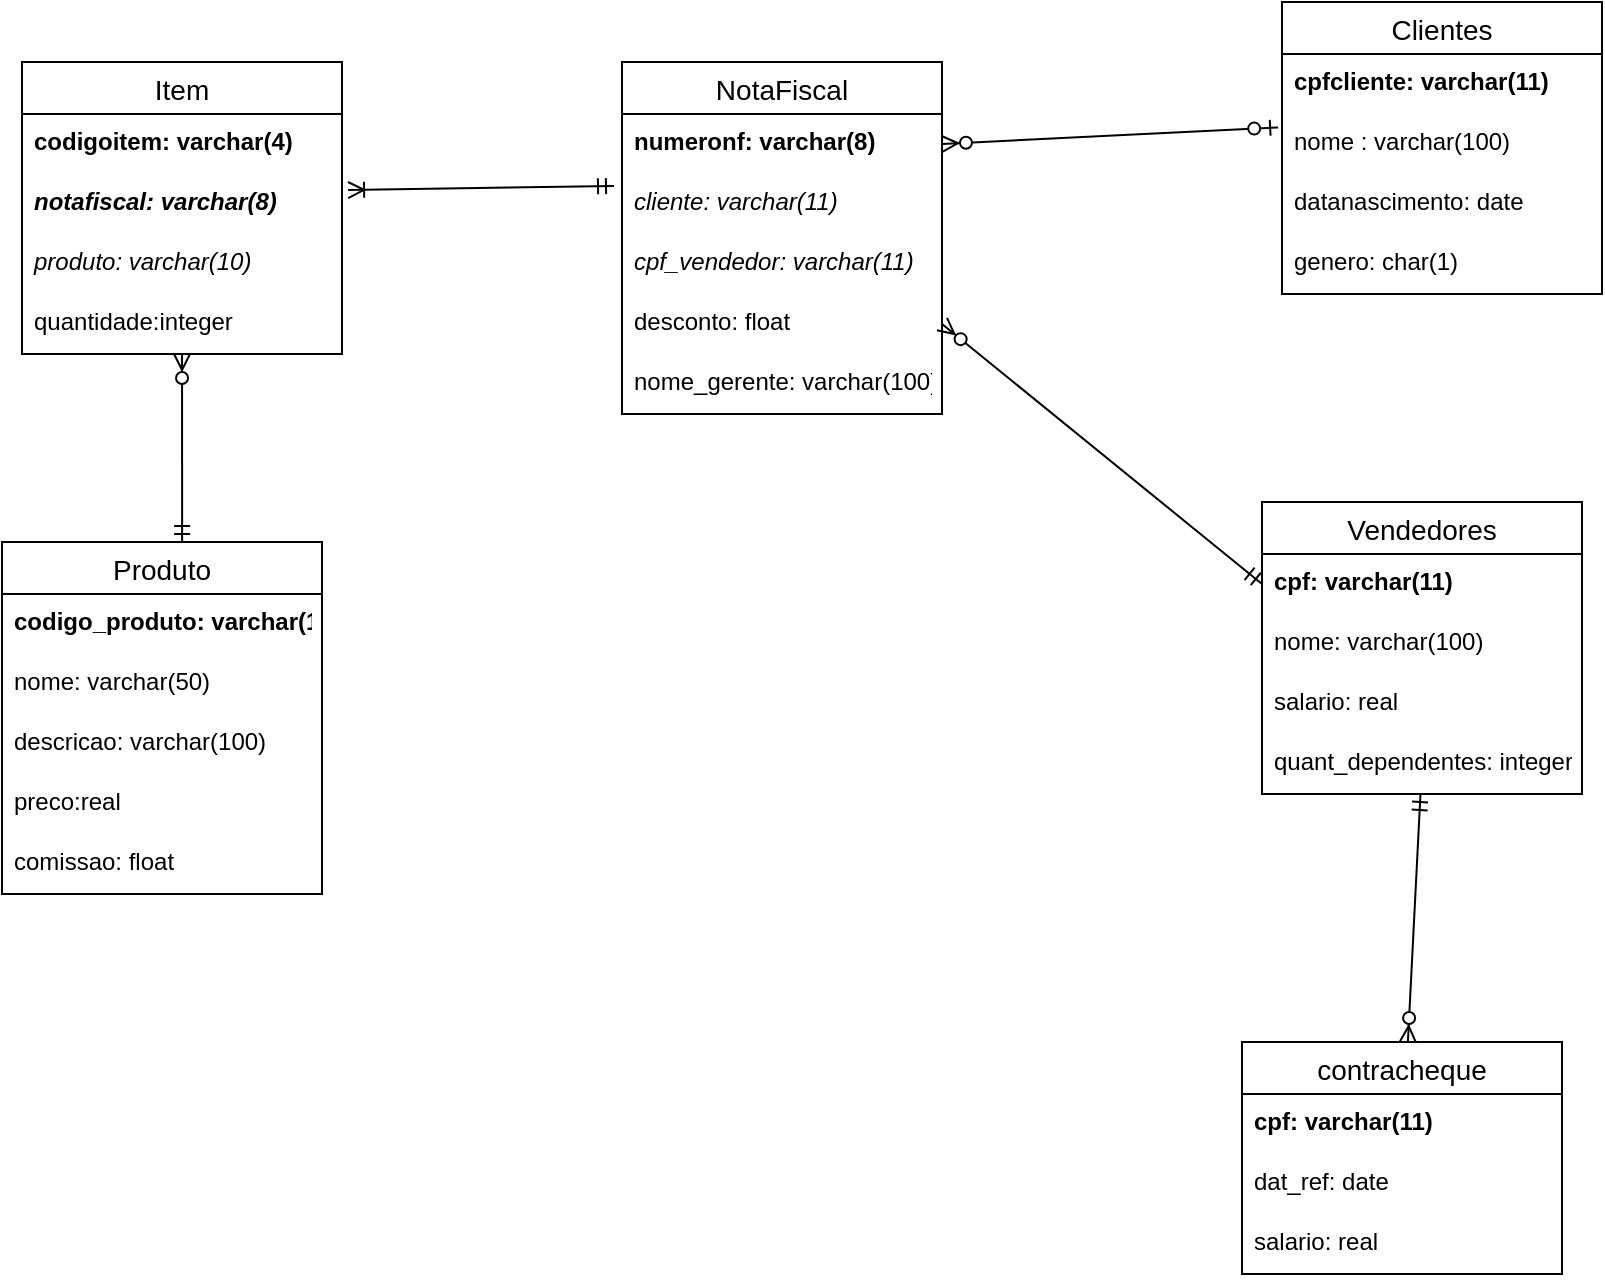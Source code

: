 <mxfile version="15.2.7" type="device"><diagram id="1UqodRJUmIszSwC_Yz-H" name="Página-1"><mxGraphModel dx="1662" dy="800" grid="1" gridSize="10" guides="1" tooltips="1" connect="1" arrows="1" fold="1" page="1" pageScale="1" pageWidth="827" pageHeight="1169" math="0" shadow="0"><root><mxCell id="0"/><mxCell id="1" parent="0"/><mxCell id="3DOTURx61ERf75SsH8OE-1" value="Clientes" style="swimlane;fontStyle=0;childLayout=stackLayout;horizontal=1;startSize=26;horizontalStack=0;resizeParent=1;resizeParentMax=0;resizeLast=0;collapsible=1;marginBottom=0;align=center;fontSize=14;" parent="1" vertex="1"><mxGeometry x="700" y="20" width="160" height="146" as="geometry"/></mxCell><mxCell id="3DOTURx61ERf75SsH8OE-2" value="cpfcliente: varchar(11)" style="text;strokeColor=none;fillColor=none;spacingLeft=4;spacingRight=4;overflow=hidden;rotatable=0;points=[[0,0.5],[1,0.5]];portConstraint=eastwest;fontSize=12;fontStyle=1" parent="3DOTURx61ERf75SsH8OE-1" vertex="1"><mxGeometry y="26" width="160" height="30" as="geometry"/></mxCell><mxCell id="3DOTURx61ERf75SsH8OE-3" value="nome : varchar(100)" style="text;strokeColor=none;fillColor=none;spacingLeft=4;spacingRight=4;overflow=hidden;rotatable=0;points=[[0,0.5],[1,0.5]];portConstraint=eastwest;fontSize=12;" parent="3DOTURx61ERf75SsH8OE-1" vertex="1"><mxGeometry y="56" width="160" height="30" as="geometry"/></mxCell><mxCell id="3DOTURx61ERf75SsH8OE-4" value="datanascimento: date" style="text;strokeColor=none;fillColor=none;spacingLeft=4;spacingRight=4;overflow=hidden;rotatable=0;points=[[0,0.5],[1,0.5]];portConstraint=eastwest;fontSize=12;" parent="3DOTURx61ERf75SsH8OE-1" vertex="1"><mxGeometry y="86" width="160" height="30" as="geometry"/></mxCell><mxCell id="3DOTURx61ERf75SsH8OE-47" value="genero: char(1)" style="text;strokeColor=none;fillColor=none;spacingLeft=4;spacingRight=4;overflow=hidden;rotatable=0;points=[[0,0.5],[1,0.5]];portConstraint=eastwest;fontSize=12;" parent="3DOTURx61ERf75SsH8OE-1" vertex="1"><mxGeometry y="116" width="160" height="30" as="geometry"/></mxCell><mxCell id="3DOTURx61ERf75SsH8OE-5" value="NotaFiscal" style="swimlane;fontStyle=0;childLayout=stackLayout;horizontal=1;startSize=26;horizontalStack=0;resizeParent=1;resizeParentMax=0;resizeLast=0;collapsible=1;marginBottom=0;align=center;fontSize=14;" parent="1" vertex="1"><mxGeometry x="370" y="50" width="160" height="176" as="geometry"/></mxCell><mxCell id="3DOTURx61ERf75SsH8OE-6" value="numeronf: varchar(8)" style="text;strokeColor=none;fillColor=none;spacingLeft=4;spacingRight=4;overflow=hidden;rotatable=0;points=[[0,0.5],[1,0.5]];portConstraint=eastwest;fontSize=12;fontStyle=1" parent="3DOTURx61ERf75SsH8OE-5" vertex="1"><mxGeometry y="26" width="160" height="30" as="geometry"/></mxCell><mxCell id="3DOTURx61ERf75SsH8OE-7" value="cliente: varchar(11)" style="text;strokeColor=none;fillColor=none;spacingLeft=4;spacingRight=4;overflow=hidden;rotatable=0;points=[[0,0.5],[1,0.5]];portConstraint=eastwest;fontSize=12;fontStyle=2" parent="3DOTURx61ERf75SsH8OE-5" vertex="1"><mxGeometry y="56" width="160" height="30" as="geometry"/></mxCell><mxCell id="3DOTURx61ERf75SsH8OE-8" value="cpf_vendedor: varchar(11)" style="text;strokeColor=none;fillColor=none;spacingLeft=4;spacingRight=4;overflow=hidden;rotatable=0;points=[[0,0.5],[1,0.5]];portConstraint=eastwest;fontSize=12;fontStyle=2" parent="3DOTURx61ERf75SsH8OE-5" vertex="1"><mxGeometry y="86" width="160" height="30" as="geometry"/></mxCell><mxCell id="efNVkt1l4iuSYuPqZu3Y-14" value="desconto: float" style="text;strokeColor=none;fillColor=none;spacingLeft=4;spacingRight=4;overflow=hidden;rotatable=0;points=[[0,0.5],[1,0.5]];portConstraint=eastwest;fontSize=12;" vertex="1" parent="3DOTURx61ERf75SsH8OE-5"><mxGeometry y="116" width="160" height="30" as="geometry"/></mxCell><mxCell id="efNVkt1l4iuSYuPqZu3Y-15" value="nome_gerente: varchar(100)" style="text;strokeColor=none;fillColor=none;spacingLeft=4;spacingRight=4;overflow=hidden;rotatable=0;points=[[0,0.5],[1,0.5]];portConstraint=eastwest;fontSize=12;" vertex="1" parent="3DOTURx61ERf75SsH8OE-5"><mxGeometry y="146" width="160" height="30" as="geometry"/></mxCell><mxCell id="3DOTURx61ERf75SsH8OE-9" value="Item" style="swimlane;fontStyle=0;childLayout=stackLayout;horizontal=1;startSize=26;horizontalStack=0;resizeParent=1;resizeParentMax=0;resizeLast=0;collapsible=1;marginBottom=0;align=center;fontSize=14;" parent="1" vertex="1"><mxGeometry x="70" y="50" width="160" height="146" as="geometry"/></mxCell><mxCell id="3DOTURx61ERf75SsH8OE-11" value="codigoitem: varchar(4)" style="text;strokeColor=none;fillColor=none;spacingLeft=4;spacingRight=4;overflow=hidden;rotatable=0;points=[[0,0.5],[1,0.5]];portConstraint=eastwest;fontSize=12;fontStyle=1" parent="3DOTURx61ERf75SsH8OE-9" vertex="1"><mxGeometry y="26" width="160" height="30" as="geometry"/></mxCell><mxCell id="3DOTURx61ERf75SsH8OE-10" value="notafiscal: varchar(8)" style="text;strokeColor=none;fillColor=none;spacingLeft=4;spacingRight=4;overflow=hidden;rotatable=0;points=[[0,0.5],[1,0.5]];portConstraint=eastwest;fontSize=12;fontStyle=3" parent="3DOTURx61ERf75SsH8OE-9" vertex="1"><mxGeometry y="56" width="160" height="30" as="geometry"/></mxCell><mxCell id="3DOTURx61ERf75SsH8OE-12" value="produto: varchar(10)" style="text;strokeColor=none;fillColor=none;spacingLeft=4;spacingRight=4;overflow=hidden;rotatable=0;points=[[0,0.5],[1,0.5]];portConstraint=eastwest;fontSize=12;fontStyle=2" parent="3DOTURx61ERf75SsH8OE-9" vertex="1"><mxGeometry y="86" width="160" height="30" as="geometry"/></mxCell><mxCell id="3DOTURx61ERf75SsH8OE-44" value="quantidade:integer" style="text;strokeColor=none;fillColor=none;spacingLeft=4;spacingRight=4;overflow=hidden;rotatable=0;points=[[0,0.5],[1,0.5]];portConstraint=eastwest;fontSize=12;" parent="3DOTURx61ERf75SsH8OE-9" vertex="1"><mxGeometry y="116" width="160" height="30" as="geometry"/></mxCell><mxCell id="3DOTURx61ERf75SsH8OE-21" value="contracheque" style="swimlane;fontStyle=0;childLayout=stackLayout;horizontal=1;startSize=26;horizontalStack=0;resizeParent=1;resizeParentMax=0;resizeLast=0;collapsible=1;marginBottom=0;align=center;fontSize=14;" parent="1" vertex="1"><mxGeometry x="680" y="540" width="160" height="116" as="geometry"/></mxCell><mxCell id="3DOTURx61ERf75SsH8OE-22" value="cpf: varchar(11)" style="text;strokeColor=none;fillColor=none;spacingLeft=4;spacingRight=4;overflow=hidden;rotatable=0;points=[[0,0.5],[1,0.5]];portConstraint=eastwest;fontSize=12;fontStyle=1" parent="3DOTURx61ERf75SsH8OE-21" vertex="1"><mxGeometry y="26" width="160" height="30" as="geometry"/></mxCell><mxCell id="3DOTURx61ERf75SsH8OE-23" value="dat_ref: date" style="text;strokeColor=none;fillColor=none;spacingLeft=4;spacingRight=4;overflow=hidden;rotatable=0;points=[[0,0.5],[1,0.5]];portConstraint=eastwest;fontSize=12;" parent="3DOTURx61ERf75SsH8OE-21" vertex="1"><mxGeometry y="56" width="160" height="30" as="geometry"/></mxCell><mxCell id="3DOTURx61ERf75SsH8OE-24" value="salario: real" style="text;strokeColor=none;fillColor=none;spacingLeft=4;spacingRight=4;overflow=hidden;rotatable=0;points=[[0,0.5],[1,0.5]];portConstraint=eastwest;fontSize=12;" parent="3DOTURx61ERf75SsH8OE-21" vertex="1"><mxGeometry y="86" width="160" height="30" as="geometry"/></mxCell><mxCell id="3DOTURx61ERf75SsH8OE-25" value="Produto" style="swimlane;fontStyle=0;childLayout=stackLayout;horizontal=1;startSize=26;horizontalStack=0;resizeParent=1;resizeParentMax=0;resizeLast=0;collapsible=1;marginBottom=0;align=center;fontSize=14;" parent="1" vertex="1"><mxGeometry x="60" y="290" width="160" height="176" as="geometry"/></mxCell><mxCell id="3DOTURx61ERf75SsH8OE-26" value="codigo_produto: varchar(10)" style="text;strokeColor=none;fillColor=none;spacingLeft=4;spacingRight=4;overflow=hidden;rotatable=0;points=[[0,0.5],[1,0.5]];portConstraint=eastwest;fontSize=12;fontStyle=1" parent="3DOTURx61ERf75SsH8OE-25" vertex="1"><mxGeometry y="26" width="160" height="30" as="geometry"/></mxCell><mxCell id="3DOTURx61ERf75SsH8OE-27" value="nome: varchar(50)" style="text;strokeColor=none;fillColor=none;spacingLeft=4;spacingRight=4;overflow=hidden;rotatable=0;points=[[0,0.5],[1,0.5]];portConstraint=eastwest;fontSize=12;" parent="3DOTURx61ERf75SsH8OE-25" vertex="1"><mxGeometry y="56" width="160" height="30" as="geometry"/></mxCell><mxCell id="3DOTURx61ERf75SsH8OE-28" value="descricao: varchar(100)" style="text;strokeColor=none;fillColor=none;spacingLeft=4;spacingRight=4;overflow=hidden;rotatable=0;points=[[0,0.5],[1,0.5]];portConstraint=eastwest;fontSize=12;" parent="3DOTURx61ERf75SsH8OE-25" vertex="1"><mxGeometry y="86" width="160" height="30" as="geometry"/></mxCell><mxCell id="3DOTURx61ERf75SsH8OE-45" value="preco:real" style="text;strokeColor=none;fillColor=none;spacingLeft=4;spacingRight=4;overflow=hidden;rotatable=0;points=[[0,0.5],[1,0.5]];portConstraint=eastwest;fontSize=12;" parent="3DOTURx61ERf75SsH8OE-25" vertex="1"><mxGeometry y="116" width="160" height="30" as="geometry"/></mxCell><mxCell id="3DOTURx61ERf75SsH8OE-46" value="comissao: float" style="text;strokeColor=none;fillColor=none;spacingLeft=4;spacingRight=4;overflow=hidden;rotatable=0;points=[[0,0.5],[1,0.5]];portConstraint=eastwest;fontSize=12;" parent="3DOTURx61ERf75SsH8OE-25" vertex="1"><mxGeometry y="146" width="160" height="30" as="geometry"/></mxCell><mxCell id="3DOTURx61ERf75SsH8OE-29" value="Vendedores" style="swimlane;fontStyle=0;childLayout=stackLayout;horizontal=1;startSize=26;horizontalStack=0;resizeParent=1;resizeParentMax=0;resizeLast=0;collapsible=1;marginBottom=0;align=center;fontSize=14;" parent="1" vertex="1"><mxGeometry x="690" y="270" width="160" height="146" as="geometry"/></mxCell><mxCell id="3DOTURx61ERf75SsH8OE-30" value="cpf: varchar(11)" style="text;strokeColor=none;fillColor=none;spacingLeft=4;spacingRight=4;overflow=hidden;rotatable=0;points=[[0,0.5],[1,0.5]];portConstraint=eastwest;fontSize=12;fontStyle=1" parent="3DOTURx61ERf75SsH8OE-29" vertex="1"><mxGeometry y="26" width="160" height="30" as="geometry"/></mxCell><mxCell id="3DOTURx61ERf75SsH8OE-31" value="nome: varchar(100)" style="text;strokeColor=none;fillColor=none;spacingLeft=4;spacingRight=4;overflow=hidden;rotatable=0;points=[[0,0.5],[1,0.5]];portConstraint=eastwest;fontSize=12;" parent="3DOTURx61ERf75SsH8OE-29" vertex="1"><mxGeometry y="56" width="160" height="30" as="geometry"/></mxCell><mxCell id="3DOTURx61ERf75SsH8OE-32" value="salario: real" style="text;strokeColor=none;fillColor=none;spacingLeft=4;spacingRight=4;overflow=hidden;rotatable=0;points=[[0,0.5],[1,0.5]];portConstraint=eastwest;fontSize=12;" parent="3DOTURx61ERf75SsH8OE-29" vertex="1"><mxGeometry y="86" width="160" height="30" as="geometry"/></mxCell><mxCell id="efNVkt1l4iuSYuPqZu3Y-23" value="quant_dependentes: integer" style="text;strokeColor=none;fillColor=none;spacingLeft=4;spacingRight=4;overflow=hidden;rotatable=0;points=[[0,0.5],[1,0.5]];portConstraint=eastwest;fontSize=12;" vertex="1" parent="3DOTURx61ERf75SsH8OE-29"><mxGeometry y="116" width="160" height="30" as="geometry"/></mxCell><mxCell id="3DOTURx61ERf75SsH8OE-33" value="" style="fontSize=12;html=1;endArrow=ERzeroToMany;endFill=1;exitX=0.563;exitY=0;exitDx=0;exitDy=0;exitPerimeter=0;startArrow=ERmandOne;startFill=0;" parent="1" source="3DOTURx61ERf75SsH8OE-25" target="3DOTURx61ERf75SsH8OE-44" edge="1"><mxGeometry width="100" height="100" relative="1" as="geometry"><mxPoint x="360" y="620" as="sourcePoint"/><mxPoint x="184" y="440" as="targetPoint"/></mxGeometry></mxCell><mxCell id="3DOTURx61ERf75SsH8OE-34" value="" style="fontSize=12;html=1;endArrow=ERoneToMany;endFill=0;exitX=-0.025;exitY=0.2;exitDx=0;exitDy=0;exitPerimeter=0;startArrow=ERmandOne;startFill=0;entryX=1.019;entryY=0.267;entryDx=0;entryDy=0;entryPerimeter=0;" parent="1" source="3DOTURx61ERf75SsH8OE-7" target="3DOTURx61ERf75SsH8OE-10" edge="1"><mxGeometry width="100" height="100" relative="1" as="geometry"><mxPoint x="320.0" y="270.01" as="sourcePoint"/><mxPoint x="313.92" y="160" as="targetPoint"/></mxGeometry></mxCell><mxCell id="3DOTURx61ERf75SsH8OE-36" value="" style="fontSize=12;html=1;endArrow=ERzeroToMany;endFill=1;exitX=0;exitY=0.5;exitDx=0;exitDy=0;startArrow=ERmandOne;startFill=0;entryX=1;entryY=0.5;entryDx=0;entryDy=0;" parent="1" source="3DOTURx61ERf75SsH8OE-30" target="efNVkt1l4iuSYuPqZu3Y-14" edge="1"><mxGeometry width="100" height="100" relative="1" as="geometry"><mxPoint x="300" y="200" as="sourcePoint"/><mxPoint x="308" y="321.99" as="targetPoint"/></mxGeometry></mxCell><mxCell id="3DOTURx61ERf75SsH8OE-43" value="" style="fontSize=12;html=1;endArrow=ERzeroToMany;endFill=1;startArrow=ERzeroToOne;startFill=1;entryX=1;entryY=0.5;entryDx=0;entryDy=0;exitX=-0.012;exitY=0.224;exitDx=0;exitDy=0;exitPerimeter=0;" parent="1" source="3DOTURx61ERf75SsH8OE-3" target="3DOTURx61ERf75SsH8OE-6" edge="1"><mxGeometry width="100" height="100" relative="1" as="geometry"><mxPoint x="490" y="91" as="sourcePoint"/><mxPoint x="603.04" y="220" as="targetPoint"/></mxGeometry></mxCell><mxCell id="efNVkt1l4iuSYuPqZu3Y-22" value="" style="fontSize=12;html=1;endArrow=ERzeroToMany;endFill=1;startArrow=ERmandOne;startFill=0;" edge="1" parent="1" source="efNVkt1l4iuSYuPqZu3Y-23" target="3DOTURx61ERf75SsH8OE-21"><mxGeometry width="100" height="100" relative="1" as="geometry"><mxPoint x="760" y="440" as="sourcePoint"/><mxPoint x="500" y="416" as="targetPoint"/></mxGeometry></mxCell></root></mxGraphModel></diagram></mxfile>